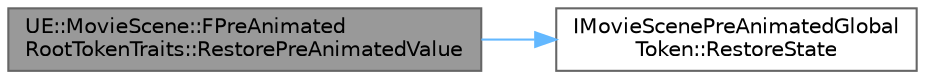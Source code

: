 digraph "UE::MovieScene::FPreAnimatedRootTokenTraits::RestorePreAnimatedValue"
{
 // INTERACTIVE_SVG=YES
 // LATEX_PDF_SIZE
  bgcolor="transparent";
  edge [fontname=Helvetica,fontsize=10,labelfontname=Helvetica,labelfontsize=10];
  node [fontname=Helvetica,fontsize=10,shape=box,height=0.2,width=0.4];
  rankdir="LR";
  Node1 [id="Node000001",label="UE::MovieScene::FPreAnimated\lRootTokenTraits::RestorePreAnimatedValue",height=0.2,width=0.4,color="gray40", fillcolor="grey60", style="filled", fontcolor="black",tooltip=" "];
  Node1 -> Node2 [id="edge1_Node000001_Node000002",color="steelblue1",style="solid",tooltip=" "];
  Node2 [id="Node000002",label="IMovieScenePreAnimatedGlobal\lToken::RestoreState",height=0.2,width=0.4,color="grey40", fillcolor="white", style="filled",URL="$dd/d35/structIMovieScenePreAnimatedGlobalToken.html#a4e6767a28a949cae4ca54aee27651f80",tooltip="Restore global state for a root track."];
}
